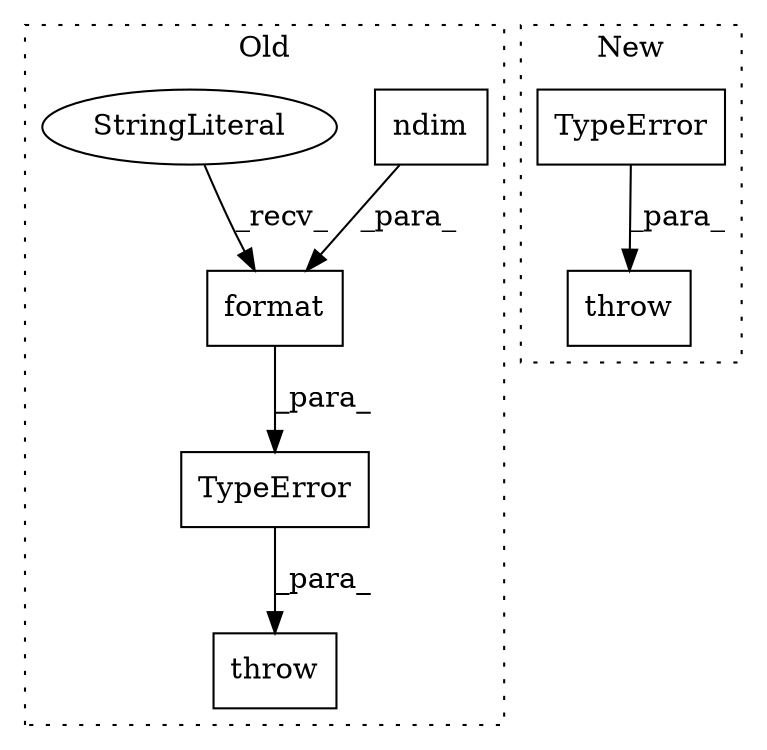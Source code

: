 digraph G {
subgraph cluster0 {
1 [label="ndim" a="32" s="15167,15177" l="5,1" shape="box"];
3 [label="format" a="32" s="15154,15178" l="7,1" shape="box"];
4 [label="throw" a="53" s="15055" l="6" shape="box"];
5 [label="TypeError" a="32" s="15061,15179" l="10,1" shape="box"];
7 [label="StringLiteral" a="45" s="15071" l="82" shape="ellipse"];
label = "Old";
style="dotted";
}
subgraph cluster1 {
2 [label="throw" a="53" s="14731" l="6" shape="box"];
6 [label="TypeError" a="32" s="14737" l="11" shape="box"];
label = "New";
style="dotted";
}
1 -> 3 [label="_para_"];
3 -> 5 [label="_para_"];
5 -> 4 [label="_para_"];
6 -> 2 [label="_para_"];
7 -> 3 [label="_recv_"];
}